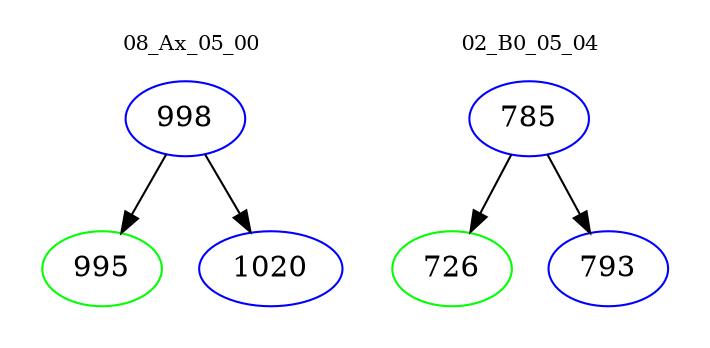 digraph{
subgraph cluster_0 {
color = white
label = "08_Ax_05_00";
fontsize=10;
T0_998 [label="998", color="blue"]
T0_998 -> T0_995 [color="black"]
T0_995 [label="995", color="green"]
T0_998 -> T0_1020 [color="black"]
T0_1020 [label="1020", color="blue"]
}
subgraph cluster_1 {
color = white
label = "02_B0_05_04";
fontsize=10;
T1_785 [label="785", color="blue"]
T1_785 -> T1_726 [color="black"]
T1_726 [label="726", color="green"]
T1_785 -> T1_793 [color="black"]
T1_793 [label="793", color="blue"]
}
}
